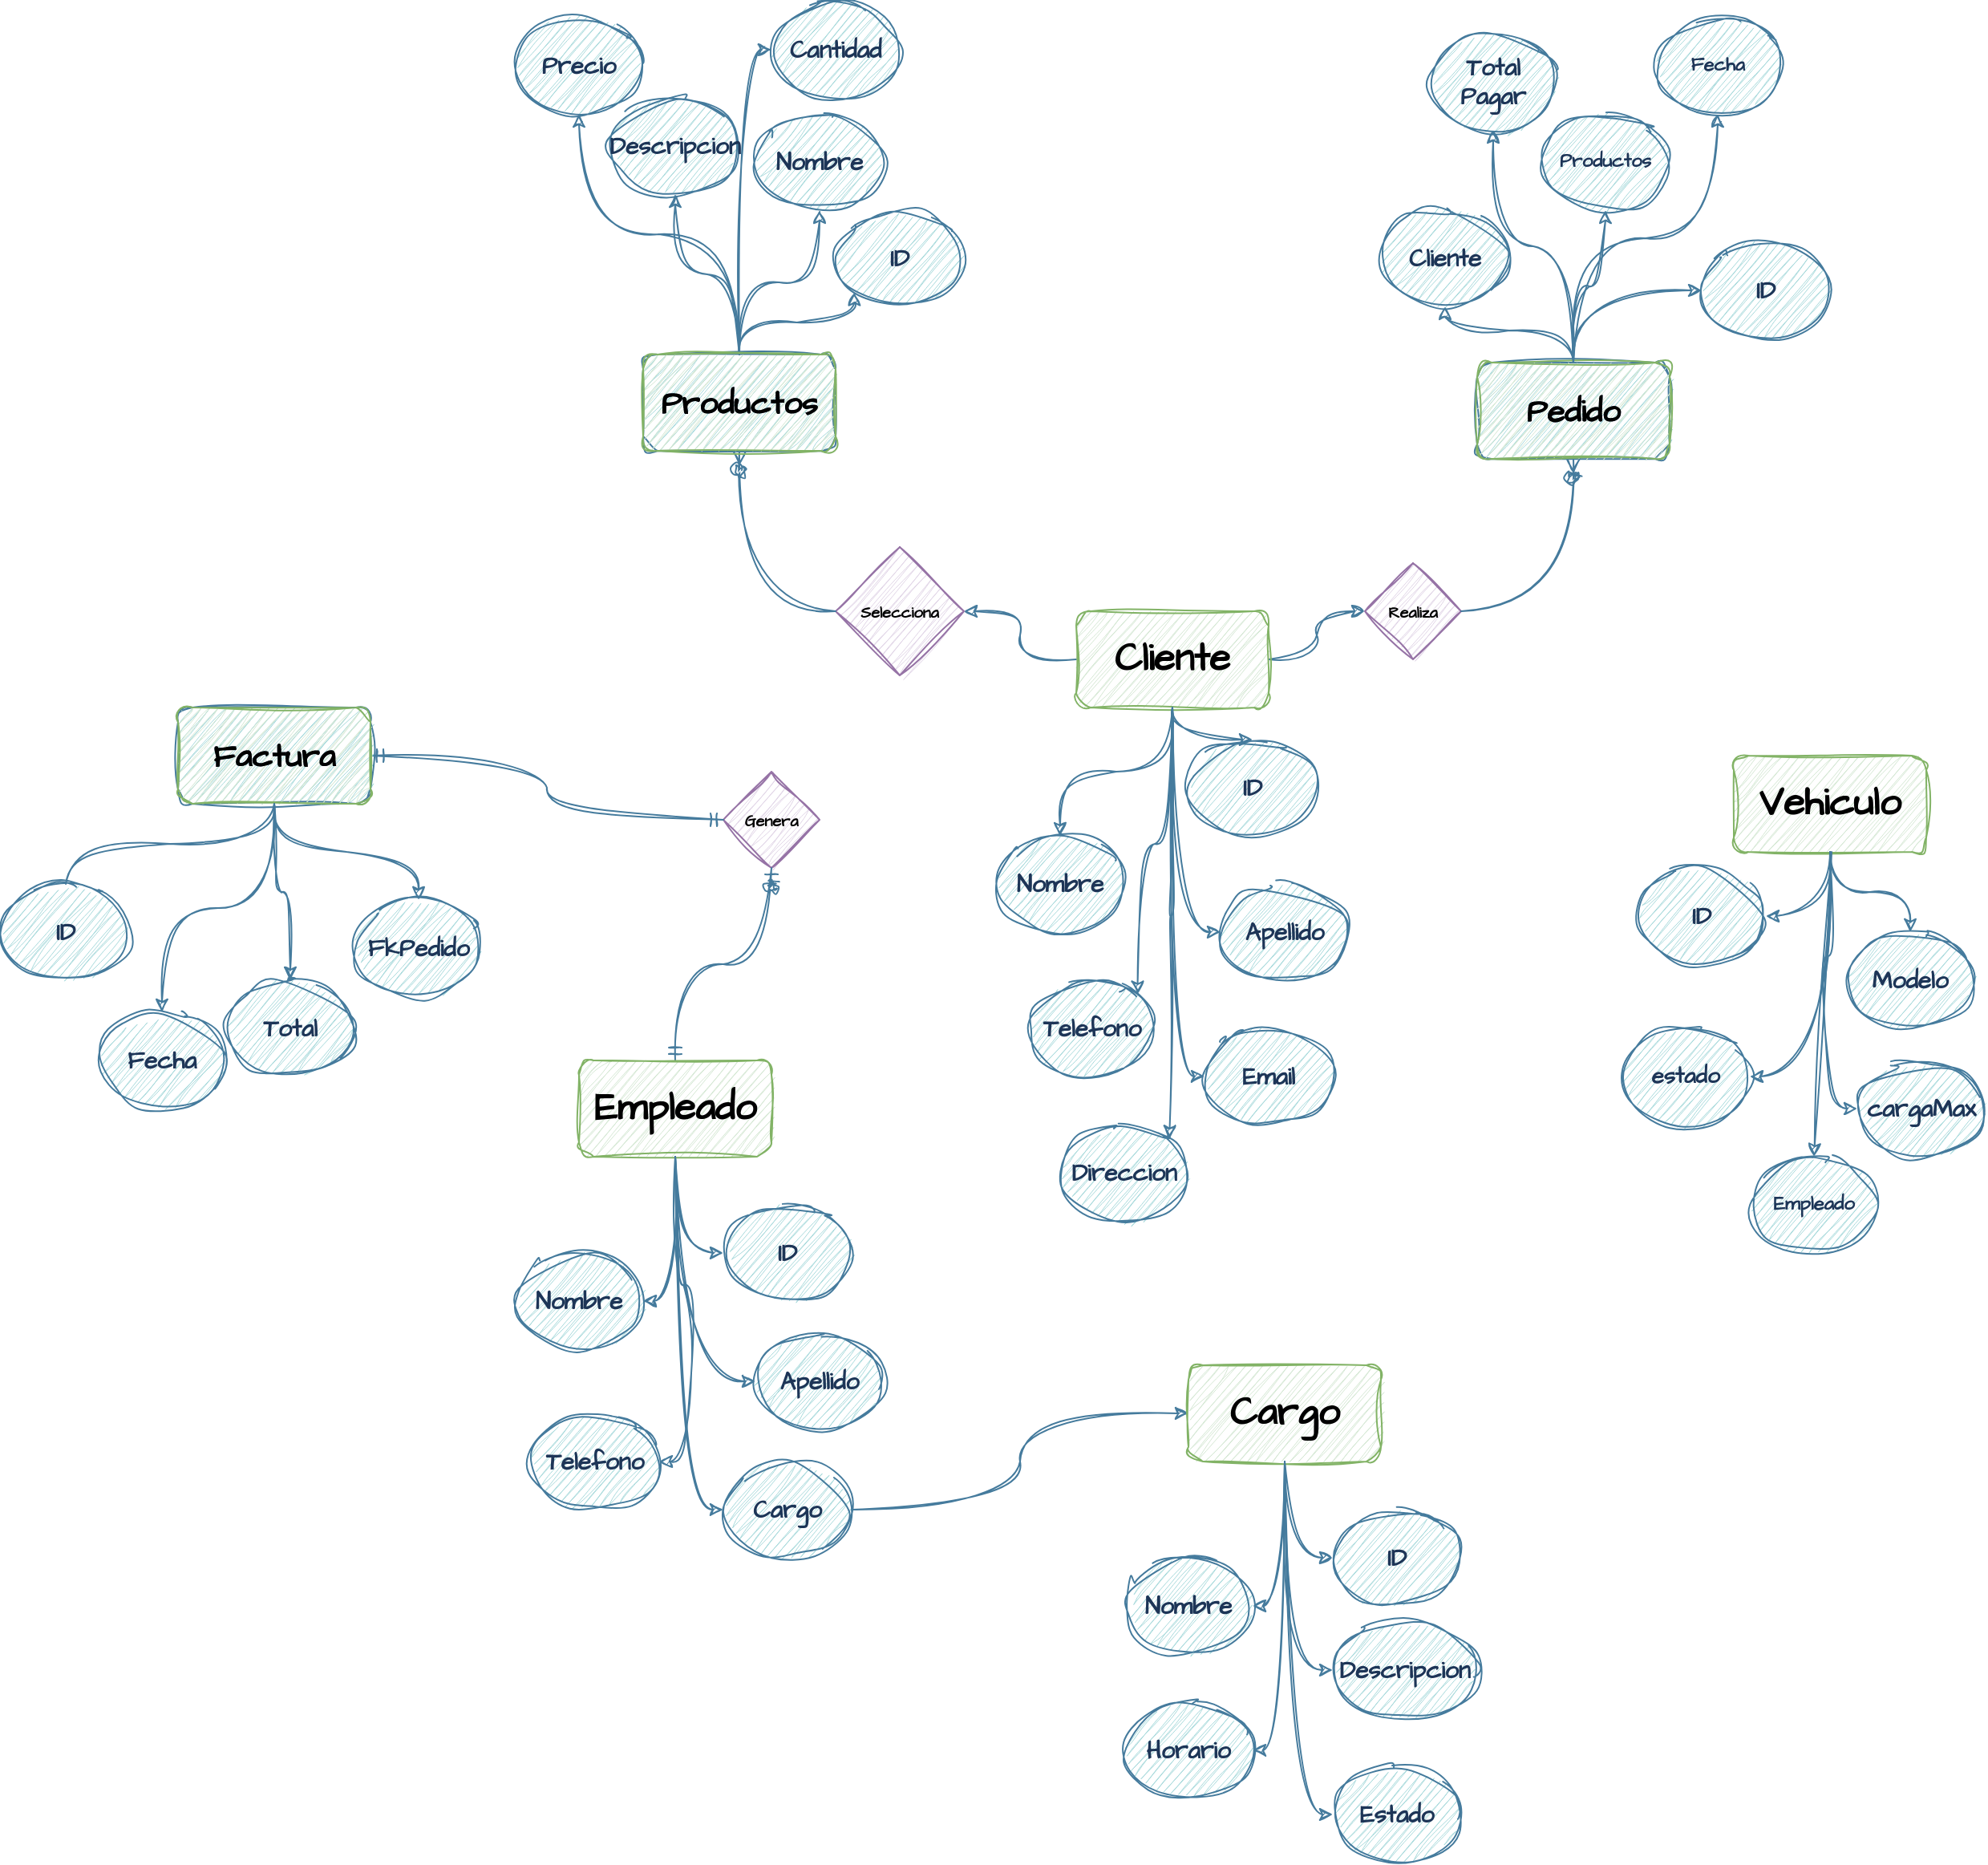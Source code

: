 <mxfile version="20.3.0" type="device"><diagram name="Página-1" id="R-HqKrO6k9k3egNtabF7"><mxGraphModel dx="1912" dy="1850" grid="1" gridSize="10" guides="1" tooltips="1" connect="1" arrows="1" fold="1" page="1" pageScale="1" pageWidth="827" pageHeight="1169" math="0" shadow="0"><root><mxCell id="0"/><mxCell id="1" parent="0"/><mxCell id="yCHM6F_JLbnA6BWbBZeu-3" style="edgeStyle=orthogonalEdgeStyle;rounded=0;sketch=1;hachureGap=4;jiggle=2;curveFitting=1;orthogonalLoop=1;jettySize=auto;html=1;strokeColor=#457B9D;fontFamily=Architects Daughter;fontSource=https%3A%2F%2Ffonts.googleapis.com%2Fcss%3Ffamily%3DArchitects%2BDaughter;fontSize=10;fontColor=#1D3557;fillColor=#A8DADC;curved=1;exitX=0;exitY=0.5;exitDx=0;exitDy=0;entryX=1;entryY=0.5;entryDx=0;entryDy=0;" parent="1" source="yCHM6F_JLbnA6BWbBZeu-1" target="yCHM6F_JLbnA6BWbBZeu-2" edge="1"><mxGeometry relative="1" as="geometry"><mxPoint x="250" y="220" as="sourcePoint"/><mxPoint x="150" y="180" as="targetPoint"/></mxGeometry></mxCell><mxCell id="yCHM6F_JLbnA6BWbBZeu-2" value="&lt;h6&gt;&lt;font size=&quot;1&quot;&gt;Selecciona&lt;/font&gt;&lt;/h6&gt;" style="rhombus;whiteSpace=wrap;html=1;sketch=1;hachureGap=4;jiggle=2;curveFitting=1;strokeColor=#9673a6;fontFamily=Architects Daughter;fontSource=https%3A%2F%2Ffonts.googleapis.com%2Fcss%3Ffamily%3DArchitects%2BDaughter;fontSize=20;fillColor=#e1d5e7;" parent="1" vertex="1"><mxGeometry x="-100" y="200" width="80" height="80" as="geometry"/></mxCell><mxCell id="yCHM6F_JLbnA6BWbBZeu-11" style="edgeStyle=orthogonalEdgeStyle;curved=1;rounded=0;sketch=1;hachureGap=4;jiggle=2;curveFitting=1;orthogonalLoop=1;jettySize=auto;html=1;entryX=0;entryY=0.5;entryDx=0;entryDy=0;strokeColor=#457B9D;fontFamily=Architects Daughter;fontSource=https%3A%2F%2Ffonts.googleapis.com%2Fcss%3Ffamily%3DArchitects%2BDaughter;fontSize=10;fontColor=#1D3557;fillColor=#A8DADC;exitX=1;exitY=0.5;exitDx=0;exitDy=0;" parent="1" source="yCHM6F_JLbnA6BWbBZeu-1" target="yCHM6F_JLbnA6BWbBZeu-10" edge="1"><mxGeometry relative="1" as="geometry"><mxPoint x="480" y="300" as="sourcePoint"/></mxGeometry></mxCell><mxCell id="yCHM6F_JLbnA6BWbBZeu-8" value="" style="edgeStyle=orthogonalEdgeStyle;fontSize=12;html=1;endArrow=ERzeroToMany;endFill=1;rounded=0;sketch=1;hachureGap=4;jiggle=2;curveFitting=1;strokeColor=#457B9D;fontFamily=Architects Daughter;fontSource=https%3A%2F%2Ffonts.googleapis.com%2Fcss%3Ffamily%3DArchitects%2BDaughter;fontColor=#1D3557;fillColor=#A8DADC;exitX=0;exitY=0.5;exitDx=0;exitDy=0;curved=1;entryX=0.5;entryY=1;entryDx=0;entryDy=0;" parent="1" source="yCHM6F_JLbnA6BWbBZeu-2" target="iTqmNe5WkhKcl74cpe34-3" edge="1"><mxGeometry width="100" height="100" relative="1" as="geometry"><mxPoint x="290" y="240" as="sourcePoint"/><mxPoint x="310" y="300" as="targetPoint"/></mxGeometry></mxCell><mxCell id="yCHM6F_JLbnA6BWbBZeu-10" value="&lt;h6&gt;&lt;font size=&quot;1&quot;&gt;Realiza&lt;/font&gt;&lt;/h6&gt;" style="rhombus;whiteSpace=wrap;html=1;sketch=1;hachureGap=4;jiggle=2;curveFitting=1;strokeColor=#9673a6;fontFamily=Architects Daughter;fontSource=https%3A%2F%2Ffonts.googleapis.com%2Fcss%3Ffamily%3DArchitects%2BDaughter;fontSize=20;fillColor=#e1d5e7;" parent="1" vertex="1"><mxGeometry x="230" y="210" width="60" height="60" as="geometry"/></mxCell><mxCell id="yCHM6F_JLbnA6BWbBZeu-15" value="&lt;h6&gt;&lt;font size=&quot;1&quot;&gt;Genera&lt;/font&gt;&lt;/h6&gt;" style="rhombus;whiteSpace=wrap;html=1;sketch=1;hachureGap=4;jiggle=2;curveFitting=1;strokeColor=#9673a6;fontFamily=Architects Daughter;fontSource=https%3A%2F%2Ffonts.googleapis.com%2Fcss%3Ffamily%3DArchitects%2BDaughter;fontSize=20;fillColor=#e1d5e7;" parent="1" vertex="1"><mxGeometry x="-170" y="340" width="60" height="60" as="geometry"/></mxCell><mxCell id="yCHM6F_JLbnA6BWbBZeu-17" value="" style="edgeStyle=orthogonalEdgeStyle;fontSize=12;html=1;endArrow=ERzeroToOne;startArrow=ERmandOne;rounded=0;sketch=1;hachureGap=4;jiggle=2;curveFitting=1;strokeColor=#457B9D;fontFamily=Architects Daughter;fontSource=https%3A%2F%2Ffonts.googleapis.com%2Fcss%3Ffamily%3DArchitects%2BDaughter;fontColor=#1D3557;fillColor=#A8DADC;curved=1;entryX=0.5;entryY=1;entryDx=0;entryDy=0;exitX=0.5;exitY=0;exitDx=0;exitDy=0;" parent="1" source="iTqmNe5WkhKcl74cpe34-8" target="yCHM6F_JLbnA6BWbBZeu-15" edge="1"><mxGeometry width="100" height="100" relative="1" as="geometry"><mxPoint x="-630" y="420" as="sourcePoint"/><mxPoint x="-560" y="530" as="targetPoint"/></mxGeometry></mxCell><mxCell id="iTqmNe5WkhKcl74cpe34-5" value="" style="group" vertex="1" connectable="0" parent="1"><mxGeometry y="240" width="220" height="380" as="geometry"/></mxCell><mxCell id="yCHM6F_JLbnA6BWbBZeu-1" value="&lt;h1&gt;Cliente&lt;/h1&gt;" style="rounded=1;whiteSpace=wrap;html=1;sketch=1;curveFitting=1;jiggle=2;labelBackgroundColor=none;fillColor=#d5e8d4;strokeColor=#82b366;fontFamily=Architects Daughter;fontSource=https%3A%2F%2Ffonts.googleapis.com%2Fcss%3Ffamily%3DArchitects%2BDaughter;" parent="iTqmNe5WkhKcl74cpe34-5" vertex="1"><mxGeometry x="50" width="120" height="60" as="geometry"/></mxCell><mxCell id="yCHM6F_JLbnA6BWbBZeu-24" value="&lt;h2&gt;ID&lt;/h2&gt;" style="ellipse;whiteSpace=wrap;html=1;sketch=1;hachureGap=4;jiggle=2;curveFitting=1;strokeColor=#457B9D;fontFamily=Architects Daughter;fontSource=https%3A%2F%2Ffonts.googleapis.com%2Fcss%3Ffamily%3DArchitects%2BDaughter;fontSize=10;fontColor=#1D3557;fillColor=#A8DADC;" parent="iTqmNe5WkhKcl74cpe34-5" vertex="1"><mxGeometry x="120" y="80" width="80" height="60" as="geometry"/></mxCell><mxCell id="yCHM6F_JLbnA6BWbBZeu-30" style="edgeStyle=orthogonalEdgeStyle;curved=1;rounded=0;sketch=1;hachureGap=4;jiggle=2;curveFitting=1;orthogonalLoop=1;jettySize=auto;html=1;entryX=0.5;entryY=0;entryDx=0;entryDy=0;strokeColor=#457B9D;fontFamily=Architects Daughter;fontSource=https%3A%2F%2Ffonts.googleapis.com%2Fcss%3Ffamily%3DArchitects%2BDaughter;fontSize=10;fontColor=#1D3557;fillColor=#A8DADC;" parent="iTqmNe5WkhKcl74cpe34-5" source="yCHM6F_JLbnA6BWbBZeu-1" target="yCHM6F_JLbnA6BWbBZeu-24" edge="1"><mxGeometry relative="1" as="geometry"/></mxCell><mxCell id="yCHM6F_JLbnA6BWbBZeu-25" value="&lt;h2&gt;Nombre&lt;/h2&gt;" style="ellipse;whiteSpace=wrap;html=1;sketch=1;hachureGap=4;jiggle=2;curveFitting=1;strokeColor=#457B9D;fontFamily=Architects Daughter;fontSource=https%3A%2F%2Ffonts.googleapis.com%2Fcss%3Ffamily%3DArchitects%2BDaughter;fontSize=10;fontColor=#1D3557;fillColor=#A8DADC;" parent="iTqmNe5WkhKcl74cpe34-5" vertex="1"><mxGeometry y="140" width="80" height="60" as="geometry"/></mxCell><mxCell id="yCHM6F_JLbnA6BWbBZeu-31" style="edgeStyle=orthogonalEdgeStyle;curved=1;rounded=0;sketch=1;hachureGap=4;jiggle=2;curveFitting=1;orthogonalLoop=1;jettySize=auto;html=1;strokeColor=#457B9D;fontFamily=Architects Daughter;fontSource=https%3A%2F%2Ffonts.googleapis.com%2Fcss%3Ffamily%3DArchitects%2BDaughter;fontSize=10;fontColor=#1D3557;fillColor=#A8DADC;" parent="iTqmNe5WkhKcl74cpe34-5" source="yCHM6F_JLbnA6BWbBZeu-1" target="yCHM6F_JLbnA6BWbBZeu-25" edge="1"><mxGeometry relative="1" as="geometry"/></mxCell><mxCell id="yCHM6F_JLbnA6BWbBZeu-26" value="&lt;h2&gt;Apellido&lt;/h2&gt;" style="ellipse;whiteSpace=wrap;html=1;sketch=1;hachureGap=4;jiggle=2;curveFitting=1;strokeColor=#457B9D;fontFamily=Architects Daughter;fontSource=https%3A%2F%2Ffonts.googleapis.com%2Fcss%3Ffamily%3DArchitects%2BDaughter;fontSize=10;fontColor=#1D3557;fillColor=#A8DADC;" parent="iTqmNe5WkhKcl74cpe34-5" vertex="1"><mxGeometry x="140" y="170" width="80" height="60" as="geometry"/></mxCell><mxCell id="yCHM6F_JLbnA6BWbBZeu-32" style="edgeStyle=orthogonalEdgeStyle;curved=1;rounded=0;sketch=1;hachureGap=4;jiggle=2;curveFitting=1;orthogonalLoop=1;jettySize=auto;html=1;entryX=0;entryY=0.5;entryDx=0;entryDy=0;strokeColor=#457B9D;fontFamily=Architects Daughter;fontSource=https%3A%2F%2Ffonts.googleapis.com%2Fcss%3Ffamily%3DArchitects%2BDaughter;fontSize=10;fontColor=#1D3557;fillColor=#A8DADC;" parent="iTqmNe5WkhKcl74cpe34-5" source="yCHM6F_JLbnA6BWbBZeu-1" target="yCHM6F_JLbnA6BWbBZeu-26" edge="1"><mxGeometry relative="1" as="geometry"/></mxCell><mxCell id="yCHM6F_JLbnA6BWbBZeu-27" value="&lt;h2&gt;Telefono&lt;/h2&gt;" style="ellipse;whiteSpace=wrap;html=1;sketch=1;hachureGap=4;jiggle=2;curveFitting=1;strokeColor=#457B9D;fontFamily=Architects Daughter;fontSource=https%3A%2F%2Ffonts.googleapis.com%2Fcss%3Ffamily%3DArchitects%2BDaughter;fontSize=10;fontColor=#1D3557;fillColor=#A8DADC;" parent="iTqmNe5WkhKcl74cpe34-5" vertex="1"><mxGeometry x="20" y="230" width="80" height="60" as="geometry"/></mxCell><mxCell id="yCHM6F_JLbnA6BWbBZeu-33" style="edgeStyle=orthogonalEdgeStyle;curved=1;rounded=0;sketch=1;hachureGap=4;jiggle=2;curveFitting=1;orthogonalLoop=1;jettySize=auto;html=1;entryX=1;entryY=0;entryDx=0;entryDy=0;strokeColor=#457B9D;fontFamily=Architects Daughter;fontSource=https%3A%2F%2Ffonts.googleapis.com%2Fcss%3Ffamily%3DArchitects%2BDaughter;fontSize=10;fontColor=#1D3557;fillColor=#A8DADC;" parent="iTqmNe5WkhKcl74cpe34-5" source="yCHM6F_JLbnA6BWbBZeu-1" target="yCHM6F_JLbnA6BWbBZeu-27" edge="1"><mxGeometry relative="1" as="geometry"/></mxCell><mxCell id="yCHM6F_JLbnA6BWbBZeu-28" value="&lt;h2&gt;Email&lt;/h2&gt;" style="ellipse;whiteSpace=wrap;html=1;sketch=1;hachureGap=4;jiggle=2;curveFitting=1;strokeColor=#457B9D;fontFamily=Architects Daughter;fontSource=https%3A%2F%2Ffonts.googleapis.com%2Fcss%3Ffamily%3DArchitects%2BDaughter;fontSize=10;fontColor=#1D3557;fillColor=#A8DADC;" parent="iTqmNe5WkhKcl74cpe34-5" vertex="1"><mxGeometry x="130" y="260" width="80" height="60" as="geometry"/></mxCell><mxCell id="yCHM6F_JLbnA6BWbBZeu-34" style="edgeStyle=orthogonalEdgeStyle;curved=1;rounded=0;sketch=1;hachureGap=4;jiggle=2;curveFitting=1;orthogonalLoop=1;jettySize=auto;html=1;entryX=0;entryY=0.5;entryDx=0;entryDy=0;strokeColor=#457B9D;fontFamily=Architects Daughter;fontSource=https%3A%2F%2Ffonts.googleapis.com%2Fcss%3Ffamily%3DArchitects%2BDaughter;fontSize=10;fontColor=#1D3557;fillColor=#A8DADC;" parent="iTqmNe5WkhKcl74cpe34-5" source="yCHM6F_JLbnA6BWbBZeu-1" target="yCHM6F_JLbnA6BWbBZeu-28" edge="1"><mxGeometry relative="1" as="geometry"/></mxCell><mxCell id="yCHM6F_JLbnA6BWbBZeu-29" value="&lt;h2&gt;Direccion&lt;/h2&gt;" style="ellipse;whiteSpace=wrap;html=1;sketch=1;hachureGap=4;jiggle=2;curveFitting=1;strokeColor=#457B9D;fontFamily=Architects Daughter;fontSource=https%3A%2F%2Ffonts.googleapis.com%2Fcss%3Ffamily%3DArchitects%2BDaughter;fontSize=10;fontColor=#1D3557;fillColor=#A8DADC;" parent="iTqmNe5WkhKcl74cpe34-5" vertex="1"><mxGeometry x="40" y="320" width="80" height="60" as="geometry"/></mxCell><mxCell id="yCHM6F_JLbnA6BWbBZeu-35" style="edgeStyle=orthogonalEdgeStyle;curved=1;rounded=0;sketch=1;hachureGap=4;jiggle=2;curveFitting=1;orthogonalLoop=1;jettySize=auto;html=1;strokeColor=#457B9D;fontFamily=Architects Daughter;fontSource=https%3A%2F%2Ffonts.googleapis.com%2Fcss%3Ffamily%3DArchitects%2BDaughter;fontSize=10;fontColor=#1D3557;fillColor=#A8DADC;entryX=1;entryY=0;entryDx=0;entryDy=0;" parent="iTqmNe5WkhKcl74cpe34-5" source="yCHM6F_JLbnA6BWbBZeu-1" target="yCHM6F_JLbnA6BWbBZeu-29" edge="1"><mxGeometry relative="1" as="geometry"><mxPoint x="100" y="330" as="targetPoint"/></mxGeometry></mxCell><mxCell id="iTqmNe5WkhKcl74cpe34-6" value="" style="group" vertex="1" connectable="0" parent="1"><mxGeometry x="-300" y="-140" width="280" height="280" as="geometry"/></mxCell><mxCell id="yCHM6F_JLbnA6BWbBZeu-13" value="&lt;h1&gt;Productos&lt;/h1&gt;" style="rounded=1;whiteSpace=wrap;html=1;sketch=1;hachureGap=4;jiggle=2;curveFitting=1;strokeColor=#457B9D;fontFamily=Architects Daughter;fontSource=https%3A%2F%2Ffonts.googleapis.com%2Fcss%3Ffamily%3DArchitects%2BDaughter;fontSize=10;fontColor=#1D3557;fillColor=#A8DADC;" parent="iTqmNe5WkhKcl74cpe34-6" vertex="1"><mxGeometry x="80" y="220" width="120" height="60" as="geometry"/></mxCell><mxCell id="yCHM6F_JLbnA6BWbBZeu-36" value="&lt;h2&gt;Nombre&lt;/h2&gt;" style="ellipse;whiteSpace=wrap;html=1;sketch=1;hachureGap=4;jiggle=2;curveFitting=1;strokeColor=#457B9D;fontFamily=Architects Daughter;fontSource=https%3A%2F%2Ffonts.googleapis.com%2Fcss%3Ffamily%3DArchitects%2BDaughter;fontSize=10;fontColor=#1D3557;fillColor=#A8DADC;" parent="iTqmNe5WkhKcl74cpe34-6" vertex="1"><mxGeometry x="150" y="70" width="80" height="60" as="geometry"/></mxCell><mxCell id="yCHM6F_JLbnA6BWbBZeu-46" style="edgeStyle=orthogonalEdgeStyle;curved=1;rounded=0;sketch=1;hachureGap=4;jiggle=2;curveFitting=1;orthogonalLoop=1;jettySize=auto;html=1;entryX=0.5;entryY=1;entryDx=0;entryDy=0;strokeColor=#457B9D;fontFamily=Architects Daughter;fontSource=https%3A%2F%2Ffonts.googleapis.com%2Fcss%3Ffamily%3DArchitects%2BDaughter;fontSize=10;fontColor=#1D3557;fillColor=#A8DADC;" parent="iTqmNe5WkhKcl74cpe34-6" source="yCHM6F_JLbnA6BWbBZeu-13" target="yCHM6F_JLbnA6BWbBZeu-36" edge="1"><mxGeometry relative="1" as="geometry"/></mxCell><mxCell id="yCHM6F_JLbnA6BWbBZeu-37" value="&lt;h2&gt;Cantidad&lt;/h2&gt;" style="ellipse;whiteSpace=wrap;html=1;sketch=1;hachureGap=4;jiggle=2;curveFitting=1;strokeColor=#457B9D;fontFamily=Architects Daughter;fontSource=https%3A%2F%2Ffonts.googleapis.com%2Fcss%3Ffamily%3DArchitects%2BDaughter;fontSize=10;fontColor=#1D3557;fillColor=#A8DADC;" parent="iTqmNe5WkhKcl74cpe34-6" vertex="1"><mxGeometry x="160" width="80" height="60" as="geometry"/></mxCell><mxCell id="yCHM6F_JLbnA6BWbBZeu-48" style="edgeStyle=orthogonalEdgeStyle;curved=1;rounded=0;sketch=1;hachureGap=4;jiggle=2;curveFitting=1;orthogonalLoop=1;jettySize=auto;html=1;entryX=0;entryY=0.5;entryDx=0;entryDy=0;strokeColor=#457B9D;fontFamily=Architects Daughter;fontSource=https%3A%2F%2Ffonts.googleapis.com%2Fcss%3Ffamily%3DArchitects%2BDaughter;fontSize=10;fontColor=#1D3557;fillColor=#A8DADC;" parent="iTqmNe5WkhKcl74cpe34-6" source="yCHM6F_JLbnA6BWbBZeu-13" target="yCHM6F_JLbnA6BWbBZeu-37" edge="1"><mxGeometry relative="1" as="geometry"/></mxCell><mxCell id="yCHM6F_JLbnA6BWbBZeu-39" value="&lt;h2&gt;ID&lt;/h2&gt;" style="ellipse;whiteSpace=wrap;html=1;sketch=1;hachureGap=4;jiggle=2;curveFitting=1;strokeColor=#457B9D;fontFamily=Architects Daughter;fontSource=https%3A%2F%2Ffonts.googleapis.com%2Fcss%3Ffamily%3DArchitects%2BDaughter;fontSize=10;fontColor=#1D3557;fillColor=#A8DADC;" parent="iTqmNe5WkhKcl74cpe34-6" vertex="1"><mxGeometry x="200" y="130" width="80" height="60" as="geometry"/></mxCell><mxCell id="yCHM6F_JLbnA6BWbBZeu-43" style="edgeStyle=orthogonalEdgeStyle;curved=1;rounded=0;sketch=1;hachureGap=4;jiggle=2;curveFitting=1;orthogonalLoop=1;jettySize=auto;html=1;entryX=0;entryY=1;entryDx=0;entryDy=0;strokeColor=#457B9D;fontFamily=Architects Daughter;fontSource=https%3A%2F%2Ffonts.googleapis.com%2Fcss%3Ffamily%3DArchitects%2BDaughter;fontSize=10;fontColor=#1D3557;fillColor=#A8DADC;" parent="iTqmNe5WkhKcl74cpe34-6" source="yCHM6F_JLbnA6BWbBZeu-13" target="yCHM6F_JLbnA6BWbBZeu-39" edge="1"><mxGeometry relative="1" as="geometry"/></mxCell><mxCell id="yCHM6F_JLbnA6BWbBZeu-40" value="&lt;h2&gt;Descripcion&lt;/h2&gt;" style="ellipse;whiteSpace=wrap;html=1;sketch=1;hachureGap=4;jiggle=2;curveFitting=1;strokeColor=#457B9D;fontFamily=Architects Daughter;fontSource=https%3A%2F%2Ffonts.googleapis.com%2Fcss%3Ffamily%3DArchitects%2BDaughter;fontSize=10;fontColor=#1D3557;fillColor=#A8DADC;" parent="iTqmNe5WkhKcl74cpe34-6" vertex="1"><mxGeometry x="60" y="60" width="80" height="60" as="geometry"/></mxCell><mxCell id="yCHM6F_JLbnA6BWbBZeu-44" style="edgeStyle=orthogonalEdgeStyle;curved=1;rounded=0;sketch=1;hachureGap=4;jiggle=2;curveFitting=1;orthogonalLoop=1;jettySize=auto;html=1;entryX=0.5;entryY=1;entryDx=0;entryDy=0;strokeColor=#457B9D;fontFamily=Architects Daughter;fontSource=https%3A%2F%2Ffonts.googleapis.com%2Fcss%3Ffamily%3DArchitects%2BDaughter;fontSize=10;fontColor=#1D3557;fillColor=#A8DADC;" parent="iTqmNe5WkhKcl74cpe34-6" source="yCHM6F_JLbnA6BWbBZeu-13" target="yCHM6F_JLbnA6BWbBZeu-40" edge="1"><mxGeometry relative="1" as="geometry"/></mxCell><mxCell id="yCHM6F_JLbnA6BWbBZeu-41" value="&lt;h2&gt;Precio&lt;/h2&gt;" style="ellipse;whiteSpace=wrap;html=1;sketch=1;hachureGap=4;jiggle=2;curveFitting=1;strokeColor=#457B9D;fontFamily=Architects Daughter;fontSource=https%3A%2F%2Ffonts.googleapis.com%2Fcss%3Ffamily%3DArchitects%2BDaughter;fontSize=10;fontColor=#1D3557;fillColor=#A8DADC;" parent="iTqmNe5WkhKcl74cpe34-6" vertex="1"><mxGeometry y="10" width="80" height="60" as="geometry"/></mxCell><mxCell id="yCHM6F_JLbnA6BWbBZeu-42" style="edgeStyle=orthogonalEdgeStyle;curved=1;rounded=0;sketch=1;hachureGap=4;jiggle=2;curveFitting=1;orthogonalLoop=1;jettySize=auto;html=1;strokeColor=#457B9D;fontFamily=Architects Daughter;fontSource=https%3A%2F%2Ffonts.googleapis.com%2Fcss%3Ffamily%3DArchitects%2BDaughter;fontSize=10;fontColor=#1D3557;fillColor=#A8DADC;" parent="iTqmNe5WkhKcl74cpe34-6" source="yCHM6F_JLbnA6BWbBZeu-13" target="yCHM6F_JLbnA6BWbBZeu-41" edge="1"><mxGeometry relative="1" as="geometry"/></mxCell><mxCell id="iTqmNe5WkhKcl74cpe34-3" value="&lt;h1&gt;Productos&lt;/h1&gt;" style="rounded=1;whiteSpace=wrap;html=1;sketch=1;hachureGap=4;jiggle=2;curveFitting=1;strokeColor=#82b366;fontFamily=Architects Daughter;fontSource=https%3A%2F%2Ffonts.googleapis.com%2Fcss%3Ffamily%3DArchitects%2BDaughter;fontSize=10;fillColor=#d5e8d4;" vertex="1" parent="iTqmNe5WkhKcl74cpe34-6"><mxGeometry x="80" y="220" width="120" height="60" as="geometry"/></mxCell><mxCell id="iTqmNe5WkhKcl74cpe34-24" style="edgeStyle=orthogonalEdgeStyle;curved=1;rounded=0;sketch=1;hachureGap=4;jiggle=2;curveFitting=1;orthogonalLoop=1;jettySize=auto;html=1;strokeColor=#457B9D;fontFamily=Architects Daughter;fontSource=https%3A%2F%2Ffonts.googleapis.com%2Fcss%3Ffamily%3DArchitects%2BDaughter;fontSize=10;fontColor=#1D3557;fillColor=#A8DADC;exitX=1;exitY=0.5;exitDx=0;exitDy=0;entryX=0;entryY=0.5;entryDx=0;entryDy=0;" edge="1" parent="1" source="iTqmNe5WkhKcl74cpe34-22" target="BMsLhe0mor25RmoKeasf-1"><mxGeometry relative="1" as="geometry"><mxPoint x="-130" y="1040" as="sourcePoint"/><mxPoint x="-180" y="1080" as="targetPoint"/></mxGeometry></mxCell><mxCell id="iTqmNe5WkhKcl74cpe34-28" value="" style="group" vertex="1" connectable="0" parent="1"><mxGeometry x="80" y="710" width="220" height="310" as="geometry"/></mxCell><mxCell id="BMsLhe0mor25RmoKeasf-1" value="&lt;h1&gt;Cargo&lt;/h1&gt;" style="rounded=1;whiteSpace=wrap;html=1;sketch=1;curveFitting=1;jiggle=2;labelBackgroundColor=none;fillColor=#d5e8d4;strokeColor=#82b366;fontFamily=Architects Daughter;fontSource=https%3A%2F%2Ffonts.googleapis.com%2Fcss%3Ffamily%3DArchitects%2BDaughter;" parent="iTqmNe5WkhKcl74cpe34-28" vertex="1"><mxGeometry x="40" width="120" height="60" as="geometry"/></mxCell><mxCell id="BMsLhe0mor25RmoKeasf-18" value="&lt;h2&gt;ID&lt;/h2&gt;" style="ellipse;whiteSpace=wrap;html=1;sketch=1;hachureGap=4;jiggle=2;curveFitting=1;strokeColor=#457B9D;fontFamily=Architects Daughter;fontSource=https%3A%2F%2Ffonts.googleapis.com%2Fcss%3Ffamily%3DArchitects%2BDaughter;fontSize=10;fontColor=#1D3557;fillColor=#A8DADC;" parent="iTqmNe5WkhKcl74cpe34-28" vertex="1"><mxGeometry x="130" y="90" width="80" height="60" as="geometry"/></mxCell><mxCell id="BMsLhe0mor25RmoKeasf-19" value="&lt;h2&gt;Nombre&lt;/h2&gt;" style="ellipse;whiteSpace=wrap;html=1;sketch=1;hachureGap=4;jiggle=2;curveFitting=1;strokeColor=#457B9D;fontFamily=Architects Daughter;fontSource=https%3A%2F%2Ffonts.googleapis.com%2Fcss%3Ffamily%3DArchitects%2BDaughter;fontSize=10;fontColor=#1D3557;fillColor=#A8DADC;" parent="iTqmNe5WkhKcl74cpe34-28" vertex="1"><mxGeometry y="120" width="80" height="60" as="geometry"/></mxCell><mxCell id="BMsLhe0mor25RmoKeasf-22" value="&lt;h2&gt;Descripcion&lt;/h2&gt;" style="ellipse;whiteSpace=wrap;html=1;sketch=1;hachureGap=4;jiggle=2;curveFitting=1;strokeColor=#457B9D;fontFamily=Architects Daughter;fontSource=https%3A%2F%2Ffonts.googleapis.com%2Fcss%3Ffamily%3DArchitects%2BDaughter;fontSize=10;fontColor=#1D3557;fillColor=#A8DADC;" parent="iTqmNe5WkhKcl74cpe34-28" vertex="1"><mxGeometry x="130" y="160" width="90" height="60" as="geometry"/></mxCell><mxCell id="BMsLhe0mor25RmoKeasf-23" value="&lt;h2&gt;Horario&lt;/h2&gt;" style="ellipse;whiteSpace=wrap;html=1;sketch=1;hachureGap=4;jiggle=2;curveFitting=1;strokeColor=#457B9D;fontFamily=Architects Daughter;fontSource=https%3A%2F%2Ffonts.googleapis.com%2Fcss%3Ffamily%3DArchitects%2BDaughter;fontSize=10;fontColor=#1D3557;fillColor=#A8DADC;" parent="iTqmNe5WkhKcl74cpe34-28" vertex="1"><mxGeometry y="210" width="80" height="60" as="geometry"/></mxCell><mxCell id="BMsLhe0mor25RmoKeasf-24" style="edgeStyle=orthogonalEdgeStyle;curved=1;rounded=0;sketch=1;hachureGap=4;jiggle=2;curveFitting=1;orthogonalLoop=1;jettySize=auto;html=1;strokeColor=#457B9D;fontFamily=Architects Daughter;fontSource=https%3A%2F%2Ffonts.googleapis.com%2Fcss%3Ffamily%3DArchitects%2BDaughter;fontSize=10;fontColor=#1D3557;fillColor=#A8DADC;entryX=1;entryY=0.5;entryDx=0;entryDy=0;exitX=0.5;exitY=1;exitDx=0;exitDy=0;" parent="iTqmNe5WkhKcl74cpe34-28" source="BMsLhe0mor25RmoKeasf-1" target="BMsLhe0mor25RmoKeasf-19" edge="1"><mxGeometry relative="1" as="geometry"><mxPoint x="289" y="390" as="targetPoint"/><mxPoint x="290" y="121" as="sourcePoint"/></mxGeometry></mxCell><mxCell id="BMsLhe0mor25RmoKeasf-26" style="edgeStyle=orthogonalEdgeStyle;curved=1;rounded=0;sketch=1;hachureGap=4;jiggle=2;curveFitting=1;orthogonalLoop=1;jettySize=auto;html=1;strokeColor=#457B9D;fontFamily=Architects Daughter;fontSource=https%3A%2F%2Ffonts.googleapis.com%2Fcss%3Ffamily%3DArchitects%2BDaughter;fontSize=10;fontColor=#1D3557;fillColor=#A8DADC;entryX=0;entryY=0.5;entryDx=0;entryDy=0;exitX=0.5;exitY=1;exitDx=0;exitDy=0;" parent="iTqmNe5WkhKcl74cpe34-28" source="BMsLhe0mor25RmoKeasf-1" target="BMsLhe0mor25RmoKeasf-18" edge="1"><mxGeometry relative="1" as="geometry"><mxPoint x="299" y="400" as="targetPoint"/><mxPoint x="300" y="131" as="sourcePoint"/></mxGeometry></mxCell><mxCell id="BMsLhe0mor25RmoKeasf-29" style="edgeStyle=orthogonalEdgeStyle;curved=1;rounded=0;sketch=1;hachureGap=4;jiggle=2;curveFitting=1;orthogonalLoop=1;jettySize=auto;html=1;strokeColor=#457B9D;fontFamily=Architects Daughter;fontSource=https%3A%2F%2Ffonts.googleapis.com%2Fcss%3Ffamily%3DArchitects%2BDaughter;fontSize=10;fontColor=#1D3557;fillColor=#A8DADC;entryX=0;entryY=0.5;entryDx=0;entryDy=0;exitX=0.5;exitY=1;exitDx=0;exitDy=0;" parent="iTqmNe5WkhKcl74cpe34-28" source="BMsLhe0mor25RmoKeasf-1" target="BMsLhe0mor25RmoKeasf-22" edge="1"><mxGeometry relative="1" as="geometry"><mxPoint x="329" y="430" as="targetPoint"/><mxPoint x="330" y="161" as="sourcePoint"/></mxGeometry></mxCell><mxCell id="BMsLhe0mor25RmoKeasf-30" style="edgeStyle=orthogonalEdgeStyle;curved=1;rounded=0;sketch=1;hachureGap=4;jiggle=2;curveFitting=1;orthogonalLoop=1;jettySize=auto;html=1;strokeColor=#457B9D;fontFamily=Architects Daughter;fontSource=https%3A%2F%2Ffonts.googleapis.com%2Fcss%3Ffamily%3DArchitects%2BDaughter;fontSize=10;fontColor=#1D3557;fillColor=#A8DADC;entryX=1;entryY=0.5;entryDx=0;entryDy=0;exitX=0.5;exitY=1;exitDx=0;exitDy=0;" parent="iTqmNe5WkhKcl74cpe34-28" source="BMsLhe0mor25RmoKeasf-1" target="BMsLhe0mor25RmoKeasf-23" edge="1"><mxGeometry relative="1" as="geometry"><mxPoint x="320" y="440" as="targetPoint"/><mxPoint x="260" y="220" as="sourcePoint"/></mxGeometry></mxCell><mxCell id="iTqmNe5WkhKcl74cpe34-26" value="&lt;h2&gt;Estado&lt;/h2&gt;" style="ellipse;whiteSpace=wrap;html=1;sketch=1;hachureGap=4;jiggle=2;curveFitting=1;strokeColor=#457B9D;fontFamily=Architects Daughter;fontSource=https%3A%2F%2Ffonts.googleapis.com%2Fcss%3Ffamily%3DArchitects%2BDaughter;fontSize=10;fontColor=#1D3557;fillColor=#A8DADC;" vertex="1" parent="iTqmNe5WkhKcl74cpe34-28"><mxGeometry x="130" y="250" width="80" height="60" as="geometry"/></mxCell><mxCell id="iTqmNe5WkhKcl74cpe34-27" style="edgeStyle=orthogonalEdgeStyle;curved=1;rounded=0;sketch=1;hachureGap=4;jiggle=2;curveFitting=1;orthogonalLoop=1;jettySize=auto;html=1;strokeColor=#457B9D;fontFamily=Architects Daughter;fontSource=https%3A%2F%2Ffonts.googleapis.com%2Fcss%3Ffamily%3DArchitects%2BDaughter;fontSize=10;fontColor=#1D3557;fillColor=#A8DADC;entryX=0;entryY=0.5;entryDx=0;entryDy=0;exitX=0.5;exitY=1;exitDx=0;exitDy=0;" edge="1" parent="iTqmNe5WkhKcl74cpe34-28" source="BMsLhe0mor25RmoKeasf-1" target="iTqmNe5WkhKcl74cpe34-26"><mxGeometry relative="1" as="geometry"><mxPoint x="140" y="200" as="targetPoint"/><mxPoint x="110" y="70" as="sourcePoint"/></mxGeometry></mxCell><mxCell id="iTqmNe5WkhKcl74cpe34-30" value="" style="group" vertex="1" connectable="0" parent="1"><mxGeometry x="-300" y="520" width="230" height="310" as="geometry"/></mxCell><mxCell id="iTqmNe5WkhKcl74cpe34-8" value="&lt;h1&gt;Empleado&lt;/h1&gt;" style="rounded=1;whiteSpace=wrap;html=1;sketch=1;curveFitting=1;jiggle=2;labelBackgroundColor=none;fillColor=#d5e8d4;strokeColor=#82b366;fontFamily=Architects Daughter;fontSource=https%3A%2F%2Ffonts.googleapis.com%2Fcss%3Ffamily%3DArchitects%2BDaughter;" vertex="1" parent="iTqmNe5WkhKcl74cpe34-30"><mxGeometry x="40" width="120" height="60" as="geometry"/></mxCell><mxCell id="iTqmNe5WkhKcl74cpe34-10" value="&lt;h2&gt;ID&lt;/h2&gt;" style="ellipse;whiteSpace=wrap;html=1;sketch=1;hachureGap=4;jiggle=2;curveFitting=1;strokeColor=#457B9D;fontFamily=Architects Daughter;fontSource=https%3A%2F%2Ffonts.googleapis.com%2Fcss%3Ffamily%3DArchitects%2BDaughter;fontSize=10;fontColor=#1D3557;fillColor=#A8DADC;" vertex="1" parent="iTqmNe5WkhKcl74cpe34-30"><mxGeometry x="130" y="90" width="80" height="60" as="geometry"/></mxCell><mxCell id="iTqmNe5WkhKcl74cpe34-11" value="&lt;h2&gt;Nombre&lt;/h2&gt;" style="ellipse;whiteSpace=wrap;html=1;sketch=1;hachureGap=4;jiggle=2;curveFitting=1;strokeColor=#457B9D;fontFamily=Architects Daughter;fontSource=https%3A%2F%2Ffonts.googleapis.com%2Fcss%3Ffamily%3DArchitects%2BDaughter;fontSize=10;fontColor=#1D3557;fillColor=#A8DADC;" vertex="1" parent="iTqmNe5WkhKcl74cpe34-30"><mxGeometry y="120" width="80" height="60" as="geometry"/></mxCell><mxCell id="iTqmNe5WkhKcl74cpe34-12" value="&lt;h2&gt;Apellido&lt;/h2&gt;" style="ellipse;whiteSpace=wrap;html=1;sketch=1;hachureGap=4;jiggle=2;curveFitting=1;strokeColor=#457B9D;fontFamily=Architects Daughter;fontSource=https%3A%2F%2Ffonts.googleapis.com%2Fcss%3Ffamily%3DArchitects%2BDaughter;fontSize=10;fontColor=#1D3557;fillColor=#A8DADC;" vertex="1" parent="iTqmNe5WkhKcl74cpe34-30"><mxGeometry x="150" y="170" width="80" height="60" as="geometry"/></mxCell><mxCell id="iTqmNe5WkhKcl74cpe34-13" value="&lt;h2&gt;Telefono&lt;/h2&gt;" style="ellipse;whiteSpace=wrap;html=1;sketch=1;hachureGap=4;jiggle=2;curveFitting=1;strokeColor=#457B9D;fontFamily=Architects Daughter;fontSource=https%3A%2F%2Ffonts.googleapis.com%2Fcss%3Ffamily%3DArchitects%2BDaughter;fontSize=10;fontColor=#1D3557;fillColor=#A8DADC;" vertex="1" parent="iTqmNe5WkhKcl74cpe34-30"><mxGeometry x="10" y="220" width="80" height="60" as="geometry"/></mxCell><mxCell id="iTqmNe5WkhKcl74cpe34-16" style="edgeStyle=orthogonalEdgeStyle;curved=1;rounded=0;sketch=1;hachureGap=4;jiggle=2;curveFitting=1;orthogonalLoop=1;jettySize=auto;html=1;strokeColor=#457B9D;fontFamily=Architects Daughter;fontSource=https%3A%2F%2Ffonts.googleapis.com%2Fcss%3Ffamily%3DArchitects%2BDaughter;fontSize=10;fontColor=#1D3557;fillColor=#A8DADC;entryX=1;entryY=0.5;entryDx=0;entryDy=0;exitX=0.5;exitY=1;exitDx=0;exitDy=0;" edge="1" source="iTqmNe5WkhKcl74cpe34-8" target="iTqmNe5WkhKcl74cpe34-11" parent="iTqmNe5WkhKcl74cpe34-30"><mxGeometry relative="1" as="geometry"><mxPoint x="289" y="390" as="targetPoint"/><mxPoint x="290" y="121" as="sourcePoint"/></mxGeometry></mxCell><mxCell id="iTqmNe5WkhKcl74cpe34-17" style="edgeStyle=orthogonalEdgeStyle;curved=1;rounded=0;sketch=1;hachureGap=4;jiggle=2;curveFitting=1;orthogonalLoop=1;jettySize=auto;html=1;strokeColor=#457B9D;fontFamily=Architects Daughter;fontSource=https%3A%2F%2Ffonts.googleapis.com%2Fcss%3Ffamily%3DArchitects%2BDaughter;fontSize=10;fontColor=#1D3557;fillColor=#A8DADC;entryX=0;entryY=0.5;entryDx=0;entryDy=0;exitX=0.5;exitY=1;exitDx=0;exitDy=0;" edge="1" source="iTqmNe5WkhKcl74cpe34-8" target="iTqmNe5WkhKcl74cpe34-10" parent="iTqmNe5WkhKcl74cpe34-30"><mxGeometry relative="1" as="geometry"><mxPoint x="299" y="400" as="targetPoint"/><mxPoint x="300" y="131" as="sourcePoint"/></mxGeometry></mxCell><mxCell id="iTqmNe5WkhKcl74cpe34-18" style="edgeStyle=orthogonalEdgeStyle;curved=1;rounded=0;sketch=1;hachureGap=4;jiggle=2;curveFitting=1;orthogonalLoop=1;jettySize=auto;html=1;strokeColor=#457B9D;fontFamily=Architects Daughter;fontSource=https%3A%2F%2Ffonts.googleapis.com%2Fcss%3Ffamily%3DArchitects%2BDaughter;fontSize=10;fontColor=#1D3557;fillColor=#A8DADC;entryX=0;entryY=0.5;entryDx=0;entryDy=0;exitX=0.5;exitY=1;exitDx=0;exitDy=0;" edge="1" source="iTqmNe5WkhKcl74cpe34-8" target="iTqmNe5WkhKcl74cpe34-12" parent="iTqmNe5WkhKcl74cpe34-30"><mxGeometry relative="1" as="geometry"><mxPoint x="309" y="410" as="targetPoint"/><mxPoint x="310" y="141" as="sourcePoint"/></mxGeometry></mxCell><mxCell id="iTqmNe5WkhKcl74cpe34-19" style="edgeStyle=orthogonalEdgeStyle;curved=1;rounded=0;sketch=1;hachureGap=4;jiggle=2;curveFitting=1;orthogonalLoop=1;jettySize=auto;html=1;strokeColor=#457B9D;fontFamily=Architects Daughter;fontSource=https%3A%2F%2Ffonts.googleapis.com%2Fcss%3Ffamily%3DArchitects%2BDaughter;fontSize=10;fontColor=#1D3557;fillColor=#A8DADC;entryX=1;entryY=0.5;entryDx=0;entryDy=0;exitX=0.5;exitY=1;exitDx=0;exitDy=0;" edge="1" source="iTqmNe5WkhKcl74cpe34-8" target="iTqmNe5WkhKcl74cpe34-13" parent="iTqmNe5WkhKcl74cpe34-30"><mxGeometry relative="1" as="geometry"><mxPoint x="319" y="420" as="targetPoint"/><mxPoint x="320" y="151" as="sourcePoint"/></mxGeometry></mxCell><mxCell id="iTqmNe5WkhKcl74cpe34-22" value="&lt;h2&gt;Cargo&lt;/h2&gt;" style="ellipse;whiteSpace=wrap;html=1;sketch=1;hachureGap=4;jiggle=2;curveFitting=1;strokeColor=#457B9D;fontFamily=Architects Daughter;fontSource=https%3A%2F%2Ffonts.googleapis.com%2Fcss%3Ffamily%3DArchitects%2BDaughter;fontSize=10;fontColor=#1D3557;fillColor=#A8DADC;" vertex="1" parent="iTqmNe5WkhKcl74cpe34-30"><mxGeometry x="130" y="250" width="80" height="60" as="geometry"/></mxCell><mxCell id="iTqmNe5WkhKcl74cpe34-23" style="edgeStyle=orthogonalEdgeStyle;curved=1;rounded=0;sketch=1;hachureGap=4;jiggle=2;curveFitting=1;orthogonalLoop=1;jettySize=auto;html=1;strokeColor=#457B9D;fontFamily=Architects Daughter;fontSource=https%3A%2F%2Ffonts.googleapis.com%2Fcss%3Ffamily%3DArchitects%2BDaughter;fontSize=10;fontColor=#1D3557;fillColor=#A8DADC;entryX=0;entryY=0.5;entryDx=0;entryDy=0;exitX=0.5;exitY=1;exitDx=0;exitDy=0;" edge="1" parent="iTqmNe5WkhKcl74cpe34-30" source="iTqmNe5WkhKcl74cpe34-8" target="iTqmNe5WkhKcl74cpe34-22"><mxGeometry relative="1" as="geometry"><mxPoint x="160.0" y="210" as="targetPoint"/><mxPoint x="110" y="70" as="sourcePoint"/></mxGeometry></mxCell><mxCell id="iTqmNe5WkhKcl74cpe34-31" value="" style="group" vertex="1" connectable="0" parent="1"><mxGeometry x="390" y="330" width="227" height="310" as="geometry"/></mxCell><mxCell id="BMsLhe0mor25RmoKeasf-2" value="&lt;h1&gt;Vehiculo&lt;/h1&gt;" style="rounded=1;whiteSpace=wrap;html=1;sketch=1;curveFitting=1;jiggle=2;labelBackgroundColor=none;fillColor=#d5e8d4;strokeColor=#82b366;fontFamily=Architects Daughter;fontSource=https%3A%2F%2Ffonts.googleapis.com%2Fcss%3Ffamily%3DArchitects%2BDaughter;" parent="iTqmNe5WkhKcl74cpe34-31" vertex="1"><mxGeometry x="70" width="120" height="60" as="geometry"/></mxCell><mxCell id="BMsLhe0mor25RmoKeasf-8" value="&lt;h2&gt;ID&lt;/h2&gt;" style="ellipse;whiteSpace=wrap;html=1;sketch=1;hachureGap=4;jiggle=2;curveFitting=1;strokeColor=#457B9D;fontFamily=Architects Daughter;fontSource=https%3A%2F%2Ffonts.googleapis.com%2Fcss%3Ffamily%3DArchitects%2BDaughter;fontSize=10;fontColor=#1D3557;fillColor=#A8DADC;" parent="iTqmNe5WkhKcl74cpe34-31" vertex="1"><mxGeometry x="10" y="70" width="80" height="60" as="geometry"/></mxCell><mxCell id="BMsLhe0mor25RmoKeasf-9" value="&lt;h2&gt;Modelo&lt;/h2&gt;" style="ellipse;whiteSpace=wrap;html=1;sketch=1;hachureGap=4;jiggle=2;curveFitting=1;strokeColor=#457B9D;fontFamily=Architects Daughter;fontSource=https%3A%2F%2Ffonts.googleapis.com%2Fcss%3Ffamily%3DArchitects%2BDaughter;fontSize=10;fontColor=#1D3557;fillColor=#A8DADC;" parent="iTqmNe5WkhKcl74cpe34-31" vertex="1"><mxGeometry x="140" y="110" width="80" height="60" as="geometry"/></mxCell><mxCell id="BMsLhe0mor25RmoKeasf-10" value="&lt;h2 style=&quot;font-size: 14px;&quot;&gt;estado&lt;/h2&gt;" style="ellipse;whiteSpace=wrap;html=1;sketch=1;hachureGap=4;jiggle=2;curveFitting=1;strokeColor=#457B9D;fontFamily=Architects Daughter;fontSource=https%3A%2F%2Ffonts.googleapis.com%2Fcss%3Ffamily%3DArchitects%2BDaughter;fontSize=14;fontColor=#1D3557;fillColor=#A8DADC;" parent="iTqmNe5WkhKcl74cpe34-31" vertex="1"><mxGeometry y="170" width="80" height="60" as="geometry"/></mxCell><mxCell id="BMsLhe0mor25RmoKeasf-11" value="&lt;h2&gt;cargaMax&lt;/h2&gt;" style="ellipse;whiteSpace=wrap;html=1;sketch=1;hachureGap=4;jiggle=2;curveFitting=1;strokeColor=#457B9D;fontFamily=Architects Daughter;fontSource=https%3A%2F%2Ffonts.googleapis.com%2Fcss%3Ffamily%3DArchitects%2BDaughter;fontSize=10;fontColor=#1D3557;fillColor=#A8DADC;" parent="iTqmNe5WkhKcl74cpe34-31" vertex="1"><mxGeometry x="147" y="190" width="80" height="60" as="geometry"/></mxCell><mxCell id="BMsLhe0mor25RmoKeasf-12" value="&lt;h2 style=&quot;font-size: 12px;&quot;&gt;Empleado&lt;/h2&gt;" style="ellipse;whiteSpace=wrap;html=1;sketch=1;hachureGap=4;jiggle=2;curveFitting=1;strokeColor=#457B9D;fontFamily=Architects Daughter;fontSource=https%3A%2F%2Ffonts.googleapis.com%2Fcss%3Ffamily%3DArchitects%2BDaughter;fontSize=12;fontColor=#1D3557;fillColor=#A8DADC;" parent="iTqmNe5WkhKcl74cpe34-31" vertex="1"><mxGeometry x="80" y="250" width="80" height="60" as="geometry"/></mxCell><mxCell id="BMsLhe0mor25RmoKeasf-13" style="edgeStyle=orthogonalEdgeStyle;curved=1;rounded=0;sketch=1;hachureGap=4;jiggle=2;curveFitting=1;orthogonalLoop=1;jettySize=auto;html=1;entryX=1;entryY=0.5;entryDx=0;entryDy=0;strokeColor=#457B9D;fontFamily=Architects Daughter;fontSource=https%3A%2F%2Ffonts.googleapis.com%2Fcss%3Ffamily%3DArchitects%2BDaughter;fontSize=10;fontColor=#1D3557;fillColor=#A8DADC;exitX=0.5;exitY=1;exitDx=0;exitDy=0;" parent="iTqmNe5WkhKcl74cpe34-31" source="BMsLhe0mor25RmoKeasf-2" target="BMsLhe0mor25RmoKeasf-8" edge="1"><mxGeometry relative="1" as="geometry"><mxPoint x="40" y="35" as="sourcePoint"/><mxPoint x="-30" y="60" as="targetPoint"/></mxGeometry></mxCell><mxCell id="BMsLhe0mor25RmoKeasf-14" style="edgeStyle=orthogonalEdgeStyle;curved=1;rounded=0;sketch=1;hachureGap=4;jiggle=2;curveFitting=1;orthogonalLoop=1;jettySize=auto;html=1;entryX=0.5;entryY=0;entryDx=0;entryDy=0;strokeColor=#457B9D;fontFamily=Architects Daughter;fontSource=https%3A%2F%2Ffonts.googleapis.com%2Fcss%3Ffamily%3DArchitects%2BDaughter;fontSize=10;fontColor=#1D3557;fillColor=#A8DADC;exitX=0.5;exitY=1;exitDx=0;exitDy=0;" parent="iTqmNe5WkhKcl74cpe34-31" source="BMsLhe0mor25RmoKeasf-2" target="BMsLhe0mor25RmoKeasf-9" edge="1"><mxGeometry relative="1" as="geometry"><mxPoint x="140" y="70" as="sourcePoint"/><mxPoint x="140" y="120" as="targetPoint"/></mxGeometry></mxCell><mxCell id="BMsLhe0mor25RmoKeasf-15" style="rounded=0;sketch=1;hachureGap=4;jiggle=2;curveFitting=1;orthogonalLoop=1;jettySize=auto;html=1;entryX=0.5;entryY=0;entryDx=0;entryDy=0;strokeColor=#457B9D;fontFamily=Architects Daughter;fontSource=https%3A%2F%2Ffonts.googleapis.com%2Fcss%3Ffamily%3DArchitects%2BDaughter;fontSize=10;fontColor=#1D3557;fillColor=#A8DADC;exitX=0.5;exitY=1;exitDx=0;exitDy=0;" parent="iTqmNe5WkhKcl74cpe34-31" target="BMsLhe0mor25RmoKeasf-12" edge="1"><mxGeometry relative="1" as="geometry"><mxPoint x="131" y="60" as="sourcePoint"/><mxPoint x="131" y="220" as="targetPoint"/></mxGeometry></mxCell><mxCell id="BMsLhe0mor25RmoKeasf-16" style="edgeStyle=orthogonalEdgeStyle;curved=1;rounded=0;sketch=1;hachureGap=4;jiggle=2;curveFitting=1;orthogonalLoop=1;jettySize=auto;html=1;entryX=1;entryY=0.5;entryDx=0;entryDy=0;strokeColor=#457B9D;fontFamily=Architects Daughter;fontSource=https%3A%2F%2Ffonts.googleapis.com%2Fcss%3Ffamily%3DArchitects%2BDaughter;fontSize=10;fontColor=#1D3557;fillColor=#A8DADC;exitX=0.5;exitY=1;exitDx=0;exitDy=0;" parent="iTqmNe5WkhKcl74cpe34-31" source="BMsLhe0mor25RmoKeasf-2" target="BMsLhe0mor25RmoKeasf-10" edge="1"><mxGeometry relative="1" as="geometry"><mxPoint x="20" y="80" as="sourcePoint"/><mxPoint x="20" y="130" as="targetPoint"/></mxGeometry></mxCell><mxCell id="BMsLhe0mor25RmoKeasf-17" style="edgeStyle=orthogonalEdgeStyle;rounded=0;sketch=1;hachureGap=4;jiggle=2;curveFitting=1;orthogonalLoop=1;jettySize=auto;html=1;entryX=0;entryY=0.5;entryDx=0;entryDy=0;strokeColor=#457B9D;fontFamily=Architects Daughter;fontSource=https%3A%2F%2Ffonts.googleapis.com%2Fcss%3Ffamily%3DArchitects%2BDaughter;fontSize=10;fontColor=#1D3557;fillColor=#A8DADC;exitX=0.5;exitY=1;exitDx=0;exitDy=0;curved=1;" parent="iTqmNe5WkhKcl74cpe34-31" source="BMsLhe0mor25RmoKeasf-2" target="BMsLhe0mor25RmoKeasf-11" edge="1"><mxGeometry relative="1" as="geometry"><mxPoint x="139.65" y="80" as="sourcePoint"/><mxPoint x="139.65" y="130" as="targetPoint"/></mxGeometry></mxCell><mxCell id="yCHM6F_JLbnA6BWbBZeu-4" value="&lt;h1&gt;Pedido&lt;/h1&gt;" style="rounded=1;whiteSpace=wrap;html=1;sketch=1;hachureGap=4;jiggle=2;curveFitting=1;strokeColor=#457B9D;fontFamily=Architects Daughter;fontSource=https%3A%2F%2Ffonts.googleapis.com%2Fcss%3Ffamily%3DArchitects%2BDaughter;fontSize=10;fontColor=#1D3557;fillColor=#A8DADC;" parent="1" vertex="1"><mxGeometry x="300" y="85" width="120" height="60" as="geometry"/></mxCell><mxCell id="yCHM6F_JLbnA6BWbBZeu-12" value="" style="edgeStyle=orthogonalEdgeStyle;fontSize=12;html=1;endArrow=ERzeroToMany;endFill=1;rounded=0;sketch=1;hachureGap=4;jiggle=2;curveFitting=1;strokeColor=#457B9D;fontFamily=Architects Daughter;fontSource=https%3A%2F%2Ffonts.googleapis.com%2Fcss%3Ffamily%3DArchitects%2BDaughter;fontColor=#1D3557;fillColor=#A8DADC;exitX=1;exitY=0.5;exitDx=0;exitDy=0;curved=1;entryX=0.5;entryY=1;entryDx=0;entryDy=0;" parent="1" source="yCHM6F_JLbnA6BWbBZeu-10" target="yCHM6F_JLbnA6BWbBZeu-4" edge="1"><mxGeometry width="100" height="100" relative="1" as="geometry"><mxPoint x="190" y="130" as="sourcePoint"/><mxPoint x="310" y="100" as="targetPoint"/></mxGeometry></mxCell><mxCell id="yCHM6F_JLbnA6BWbBZeu-50" value="&lt;h2&gt;ID&lt;/h2&gt;" style="ellipse;whiteSpace=wrap;html=1;sketch=1;hachureGap=4;jiggle=2;curveFitting=1;strokeColor=#457B9D;fontFamily=Architects Daughter;fontSource=https%3A%2F%2Ffonts.googleapis.com%2Fcss%3Ffamily%3DArchitects%2BDaughter;fontSize=10;fontColor=#1D3557;fillColor=#A8DADC;" parent="1" vertex="1"><mxGeometry x="440" y="10" width="80" height="60" as="geometry"/></mxCell><mxCell id="yCHM6F_JLbnA6BWbBZeu-60" style="edgeStyle=orthogonalEdgeStyle;curved=1;rounded=0;sketch=1;hachureGap=4;jiggle=2;curveFitting=1;orthogonalLoop=1;jettySize=auto;html=1;entryX=0;entryY=0.5;entryDx=0;entryDy=0;strokeColor=#457B9D;fontFamily=Architects Daughter;fontSource=https%3A%2F%2Ffonts.googleapis.com%2Fcss%3Ffamily%3DArchitects%2BDaughter;fontSize=10;fontColor=#1D3557;fillColor=#A8DADC;exitX=0.5;exitY=0;exitDx=0;exitDy=0;" parent="1" source="iTqmNe5WkhKcl74cpe34-1" target="yCHM6F_JLbnA6BWbBZeu-50" edge="1"><mxGeometry relative="1" as="geometry"/></mxCell><mxCell id="yCHM6F_JLbnA6BWbBZeu-51" value="&lt;h2&gt;Cliente&lt;/h2&gt;" style="ellipse;whiteSpace=wrap;html=1;sketch=1;hachureGap=4;jiggle=2;curveFitting=1;strokeColor=#457B9D;fontFamily=Architects Daughter;fontSource=https%3A%2F%2Ffonts.googleapis.com%2Fcss%3Ffamily%3DArchitects%2BDaughter;fontSize=10;fontColor=#1D3557;fillColor=#A8DADC;" parent="1" vertex="1"><mxGeometry x="240" y="-10" width="80" height="60" as="geometry"/></mxCell><mxCell id="yCHM6F_JLbnA6BWbBZeu-56" style="edgeStyle=orthogonalEdgeStyle;curved=1;rounded=0;sketch=1;hachureGap=4;jiggle=2;curveFitting=1;orthogonalLoop=1;jettySize=auto;html=1;entryX=0.5;entryY=1;entryDx=0;entryDy=0;strokeColor=#457B9D;fontFamily=Architects Daughter;fontSource=https%3A%2F%2Ffonts.googleapis.com%2Fcss%3Ffamily%3DArchitects%2BDaughter;fontSize=10;fontColor=#1D3557;fillColor=#A8DADC;" parent="1" source="yCHM6F_JLbnA6BWbBZeu-4" target="yCHM6F_JLbnA6BWbBZeu-51" edge="1"><mxGeometry relative="1" as="geometry"/></mxCell><mxCell id="yCHM6F_JLbnA6BWbBZeu-52" value="&lt;h3&gt;Productos&lt;/h3&gt;" style="ellipse;whiteSpace=wrap;html=1;sketch=1;hachureGap=4;jiggle=2;curveFitting=1;strokeColor=#457B9D;fontFamily=Architects Daughter;fontSource=https%3A%2F%2Ffonts.googleapis.com%2Fcss%3Ffamily%3DArchitects%2BDaughter;fontSize=10;fontColor=#1D3557;fillColor=#A8DADC;" parent="1" vertex="1"><mxGeometry x="340" y="-70" width="80" height="60" as="geometry"/></mxCell><mxCell id="yCHM6F_JLbnA6BWbBZeu-57" style="edgeStyle=orthogonalEdgeStyle;curved=1;rounded=0;sketch=1;hachureGap=4;jiggle=2;curveFitting=1;orthogonalLoop=1;jettySize=auto;html=1;entryX=0.5;entryY=1;entryDx=0;entryDy=0;strokeColor=#457B9D;fontFamily=Architects Daughter;fontSource=https%3A%2F%2Ffonts.googleapis.com%2Fcss%3Ffamily%3DArchitects%2BDaughter;fontSize=10;fontColor=#1D3557;fillColor=#A8DADC;" parent="1" source="yCHM6F_JLbnA6BWbBZeu-4" target="yCHM6F_JLbnA6BWbBZeu-52" edge="1"><mxGeometry relative="1" as="geometry"/></mxCell><mxCell id="yCHM6F_JLbnA6BWbBZeu-55" value="&lt;h2&gt;Total Pagar&lt;/h2&gt;" style="ellipse;whiteSpace=wrap;html=1;sketch=1;hachureGap=4;jiggle=2;curveFitting=1;strokeColor=#457B9D;fontFamily=Architects Daughter;fontSource=https%3A%2F%2Ffonts.googleapis.com%2Fcss%3Ffamily%3DArchitects%2BDaughter;fontSize=10;fontColor=#1D3557;fillColor=#A8DADC;" parent="1" vertex="1"><mxGeometry x="270" y="-120" width="80" height="60" as="geometry"/></mxCell><mxCell id="yCHM6F_JLbnA6BWbBZeu-61" style="edgeStyle=orthogonalEdgeStyle;curved=1;rounded=0;sketch=1;hachureGap=4;jiggle=2;curveFitting=1;orthogonalLoop=1;jettySize=auto;html=1;entryX=0.5;entryY=1;entryDx=0;entryDy=0;strokeColor=#457B9D;fontFamily=Architects Daughter;fontSource=https%3A%2F%2Ffonts.googleapis.com%2Fcss%3Ffamily%3DArchitects%2BDaughter;fontSize=10;fontColor=#1D3557;fillColor=#A8DADC;" parent="1" source="yCHM6F_JLbnA6BWbBZeu-4" target="yCHM6F_JLbnA6BWbBZeu-55" edge="1"><mxGeometry relative="1" as="geometry"/></mxCell><mxCell id="iTqmNe5WkhKcl74cpe34-1" value="&lt;h1&gt;Pedido&lt;/h1&gt;" style="rounded=1;whiteSpace=wrap;html=1;sketch=1;hachureGap=4;jiggle=2;curveFitting=1;strokeColor=#82b366;fontFamily=Architects Daughter;fontSource=https%3A%2F%2Ffonts.googleapis.com%2Fcss%3Ffamily%3DArchitects%2BDaughter;fontSize=10;fillColor=#d5e8d4;" vertex="1" parent="1"><mxGeometry x="300" y="85" width="120" height="60" as="geometry"/></mxCell><mxCell id="iTqmNe5WkhKcl74cpe34-44" value="&lt;h3&gt;Fecha&lt;/h3&gt;" style="ellipse;whiteSpace=wrap;html=1;sketch=1;hachureGap=4;jiggle=2;curveFitting=1;strokeColor=#457B9D;fontFamily=Architects Daughter;fontSource=https%3A%2F%2Ffonts.googleapis.com%2Fcss%3Ffamily%3DArchitects%2BDaughter;fontSize=10;fontColor=#1D3557;fillColor=#A8DADC;" vertex="1" parent="1"><mxGeometry x="410" y="-130" width="80" height="60" as="geometry"/></mxCell><mxCell id="iTqmNe5WkhKcl74cpe34-45" style="edgeStyle=orthogonalEdgeStyle;curved=1;rounded=0;sketch=1;hachureGap=4;jiggle=2;curveFitting=1;orthogonalLoop=1;jettySize=auto;html=1;entryX=0.5;entryY=1;entryDx=0;entryDy=0;strokeColor=#457B9D;fontFamily=Architects Daughter;fontSource=https%3A%2F%2Ffonts.googleapis.com%2Fcss%3Ffamily%3DArchitects%2BDaughter;fontSize=10;fontColor=#1D3557;fillColor=#A8DADC;exitX=0.5;exitY=0;exitDx=0;exitDy=0;" edge="1" parent="1" source="iTqmNe5WkhKcl74cpe34-1" target="iTqmNe5WkhKcl74cpe34-44"><mxGeometry relative="1" as="geometry"><mxPoint x="370" y="95" as="sourcePoint"/><mxPoint x="390" as="targetPoint"/></mxGeometry></mxCell><mxCell id="yCHM6F_JLbnA6BWbBZeu-19" value="" style="edgeStyle=orthogonalEdgeStyle;fontSize=12;html=1;endArrow=ERmandOne;startArrow=ERmandOne;rounded=0;sketch=1;hachureGap=4;jiggle=2;curveFitting=1;strokeColor=#457B9D;fontFamily=Architects Daughter;fontSource=https%3A%2F%2Ffonts.googleapis.com%2Fcss%3Ffamily%3DArchitects%2BDaughter;fontColor=#1D3557;fillColor=#A8DADC;curved=1;entryX=0;entryY=0.5;entryDx=0;entryDy=0;exitX=1;exitY=0.5;exitDx=0;exitDy=0;" parent="1" source="yCHM6F_JLbnA6BWbBZeu-18" target="yCHM6F_JLbnA6BWbBZeu-15" edge="1"><mxGeometry width="100" height="100" relative="1" as="geometry"><mxPoint x="-420" y="310" as="sourcePoint"/><mxPoint x="-430" y="260" as="targetPoint"/></mxGeometry></mxCell><mxCell id="iTqmNe5WkhKcl74cpe34-49" value="" style="group" vertex="1" connectable="0" parent="1"><mxGeometry x="-620" y="300" width="300" height="250" as="geometry"/></mxCell><mxCell id="yCHM6F_JLbnA6BWbBZeu-18" value="&lt;h1&gt;Factura&lt;/h1&gt;" style="rounded=1;whiteSpace=wrap;html=1;sketch=1;hachureGap=4;jiggle=2;curveFitting=1;strokeColor=#457B9D;fontFamily=Architects Daughter;fontSource=https%3A%2F%2Ffonts.googleapis.com%2Fcss%3Ffamily%3DArchitects%2BDaughter;fontSize=10;fontColor=#1D3557;fillColor=#A8DADC;" parent="iTqmNe5WkhKcl74cpe34-49" vertex="1"><mxGeometry x="110" width="120" height="60" as="geometry"/></mxCell><mxCell id="yCHM6F_JLbnA6BWbBZeu-64" value="&lt;h2&gt;FkPedido&lt;/h2&gt;" style="ellipse;whiteSpace=wrap;html=1;sketch=1;hachureGap=4;jiggle=2;curveFitting=1;strokeColor=#457B9D;fontFamily=Architects Daughter;fontSource=https%3A%2F%2Ffonts.googleapis.com%2Fcss%3Ffamily%3DArchitects%2BDaughter;fontSize=10;fontColor=#1D3557;fillColor=#A8DADC;" parent="iTqmNe5WkhKcl74cpe34-49" vertex="1"><mxGeometry x="220" y="120" width="80" height="60" as="geometry"/></mxCell><mxCell id="yCHM6F_JLbnA6BWbBZeu-67" style="edgeStyle=orthogonalEdgeStyle;curved=1;rounded=0;sketch=1;hachureGap=4;jiggle=2;curveFitting=1;orthogonalLoop=1;jettySize=auto;html=1;entryX=0.5;entryY=0;entryDx=0;entryDy=0;strokeColor=#457B9D;fontFamily=Architects Daughter;fontSource=https%3A%2F%2Ffonts.googleapis.com%2Fcss%3Ffamily%3DArchitects%2BDaughter;fontSize=10;fontColor=#1D3557;fillColor=#A8DADC;" parent="iTqmNe5WkhKcl74cpe34-49" source="yCHM6F_JLbnA6BWbBZeu-18" target="yCHM6F_JLbnA6BWbBZeu-64" edge="1"><mxGeometry relative="1" as="geometry"/></mxCell><mxCell id="yCHM6F_JLbnA6BWbBZeu-65" value="&lt;h2&gt;Total&lt;/h2&gt;" style="ellipse;whiteSpace=wrap;html=1;sketch=1;hachureGap=4;jiggle=2;curveFitting=1;strokeColor=#457B9D;fontFamily=Architects Daughter;fontSource=https%3A%2F%2Ffonts.googleapis.com%2Fcss%3Ffamily%3DArchitects%2BDaughter;fontSize=10;fontColor=#1D3557;fillColor=#A8DADC;" parent="iTqmNe5WkhKcl74cpe34-49" vertex="1"><mxGeometry x="140" y="170" width="80" height="60" as="geometry"/></mxCell><mxCell id="yCHM6F_JLbnA6BWbBZeu-68" style="edgeStyle=orthogonalEdgeStyle;curved=1;rounded=0;sketch=1;hachureGap=4;jiggle=2;curveFitting=1;orthogonalLoop=1;jettySize=auto;html=1;entryX=0.5;entryY=0;entryDx=0;entryDy=0;strokeColor=#457B9D;fontFamily=Architects Daughter;fontSource=https%3A%2F%2Ffonts.googleapis.com%2Fcss%3Ffamily%3DArchitects%2BDaughter;fontSize=10;fontColor=#1D3557;fillColor=#A8DADC;" parent="iTqmNe5WkhKcl74cpe34-49" source="yCHM6F_JLbnA6BWbBZeu-18" target="yCHM6F_JLbnA6BWbBZeu-65" edge="1"><mxGeometry relative="1" as="geometry"/></mxCell><mxCell id="iTqmNe5WkhKcl74cpe34-2" value="&lt;h1&gt;Factura&lt;/h1&gt;" style="rounded=1;whiteSpace=wrap;html=1;sketch=1;hachureGap=4;jiggle=2;curveFitting=1;strokeColor=#82b366;fontFamily=Architects Daughter;fontSource=https%3A%2F%2Ffonts.googleapis.com%2Fcss%3Ffamily%3DArchitects%2BDaughter;fontSize=10;fillColor=#d5e8d4;" vertex="1" parent="iTqmNe5WkhKcl74cpe34-49"><mxGeometry x="110" width="120" height="60" as="geometry"/></mxCell><mxCell id="iTqmNe5WkhKcl74cpe34-46" value="&lt;h2&gt;Fecha&lt;/h2&gt;" style="ellipse;whiteSpace=wrap;html=1;sketch=1;hachureGap=4;jiggle=2;curveFitting=1;strokeColor=#457B9D;fontFamily=Architects Daughter;fontSource=https%3A%2F%2Ffonts.googleapis.com%2Fcss%3Ffamily%3DArchitects%2BDaughter;fontSize=10;fontColor=#1D3557;fillColor=#A8DADC;" vertex="1" parent="iTqmNe5WkhKcl74cpe34-49"><mxGeometry x="60" y="190" width="80" height="60" as="geometry"/></mxCell><mxCell id="iTqmNe5WkhKcl74cpe34-47" style="edgeStyle=orthogonalEdgeStyle;curved=1;rounded=0;sketch=1;hachureGap=4;jiggle=2;curveFitting=1;orthogonalLoop=1;jettySize=auto;html=1;entryX=0.5;entryY=0;entryDx=0;entryDy=0;strokeColor=#457B9D;fontFamily=Architects Daughter;fontSource=https%3A%2F%2Ffonts.googleapis.com%2Fcss%3Ffamily%3DArchitects%2BDaughter;fontSize=10;fontColor=#1D3557;fillColor=#A8DADC;exitX=0.5;exitY=1;exitDx=0;exitDy=0;startArrow=none;" edge="1" parent="iTqmNe5WkhKcl74cpe34-49" source="iTqmNe5WkhKcl74cpe34-2" target="iTqmNe5WkhKcl74cpe34-46"><mxGeometry relative="1" as="geometry"><mxPoint x="180" y="70" as="sourcePoint"/><mxPoint x="190" y="180" as="targetPoint"/></mxGeometry></mxCell><mxCell id="yCHM6F_JLbnA6BWbBZeu-63" value="&lt;h2&gt;ID&lt;/h2&gt;" style="ellipse;whiteSpace=wrap;html=1;sketch=1;hachureGap=4;jiggle=2;curveFitting=1;strokeColor=#457B9D;fontFamily=Architects Daughter;fontSource=https%3A%2F%2Ffonts.googleapis.com%2Fcss%3Ffamily%3DArchitects%2BDaughter;fontSize=10;fontColor=#1D3557;fillColor=#A8DADC;" parent="iTqmNe5WkhKcl74cpe34-49" vertex="1"><mxGeometry y="110" width="80" height="60" as="geometry"/></mxCell><mxCell id="iTqmNe5WkhKcl74cpe34-48" value="" style="edgeStyle=orthogonalEdgeStyle;curved=1;rounded=0;sketch=1;hachureGap=4;jiggle=2;curveFitting=1;orthogonalLoop=1;jettySize=auto;html=1;entryX=0.5;entryY=0;entryDx=0;entryDy=0;strokeColor=#457B9D;fontFamily=Architects Daughter;fontSource=https%3A%2F%2Ffonts.googleapis.com%2Fcss%3Ffamily%3DArchitects%2BDaughter;fontSize=10;fontColor=#1D3557;fillColor=#A8DADC;exitX=0.5;exitY=1;exitDx=0;exitDy=0;endArrow=none;" edge="1" parent="iTqmNe5WkhKcl74cpe34-49" source="iTqmNe5WkhKcl74cpe34-2" target="yCHM6F_JLbnA6BWbBZeu-63"><mxGeometry relative="1" as="geometry"><mxPoint x="170" y="60" as="sourcePoint"/><mxPoint x="70" y="180" as="targetPoint"/></mxGeometry></mxCell></root></mxGraphModel></diagram></mxfile>